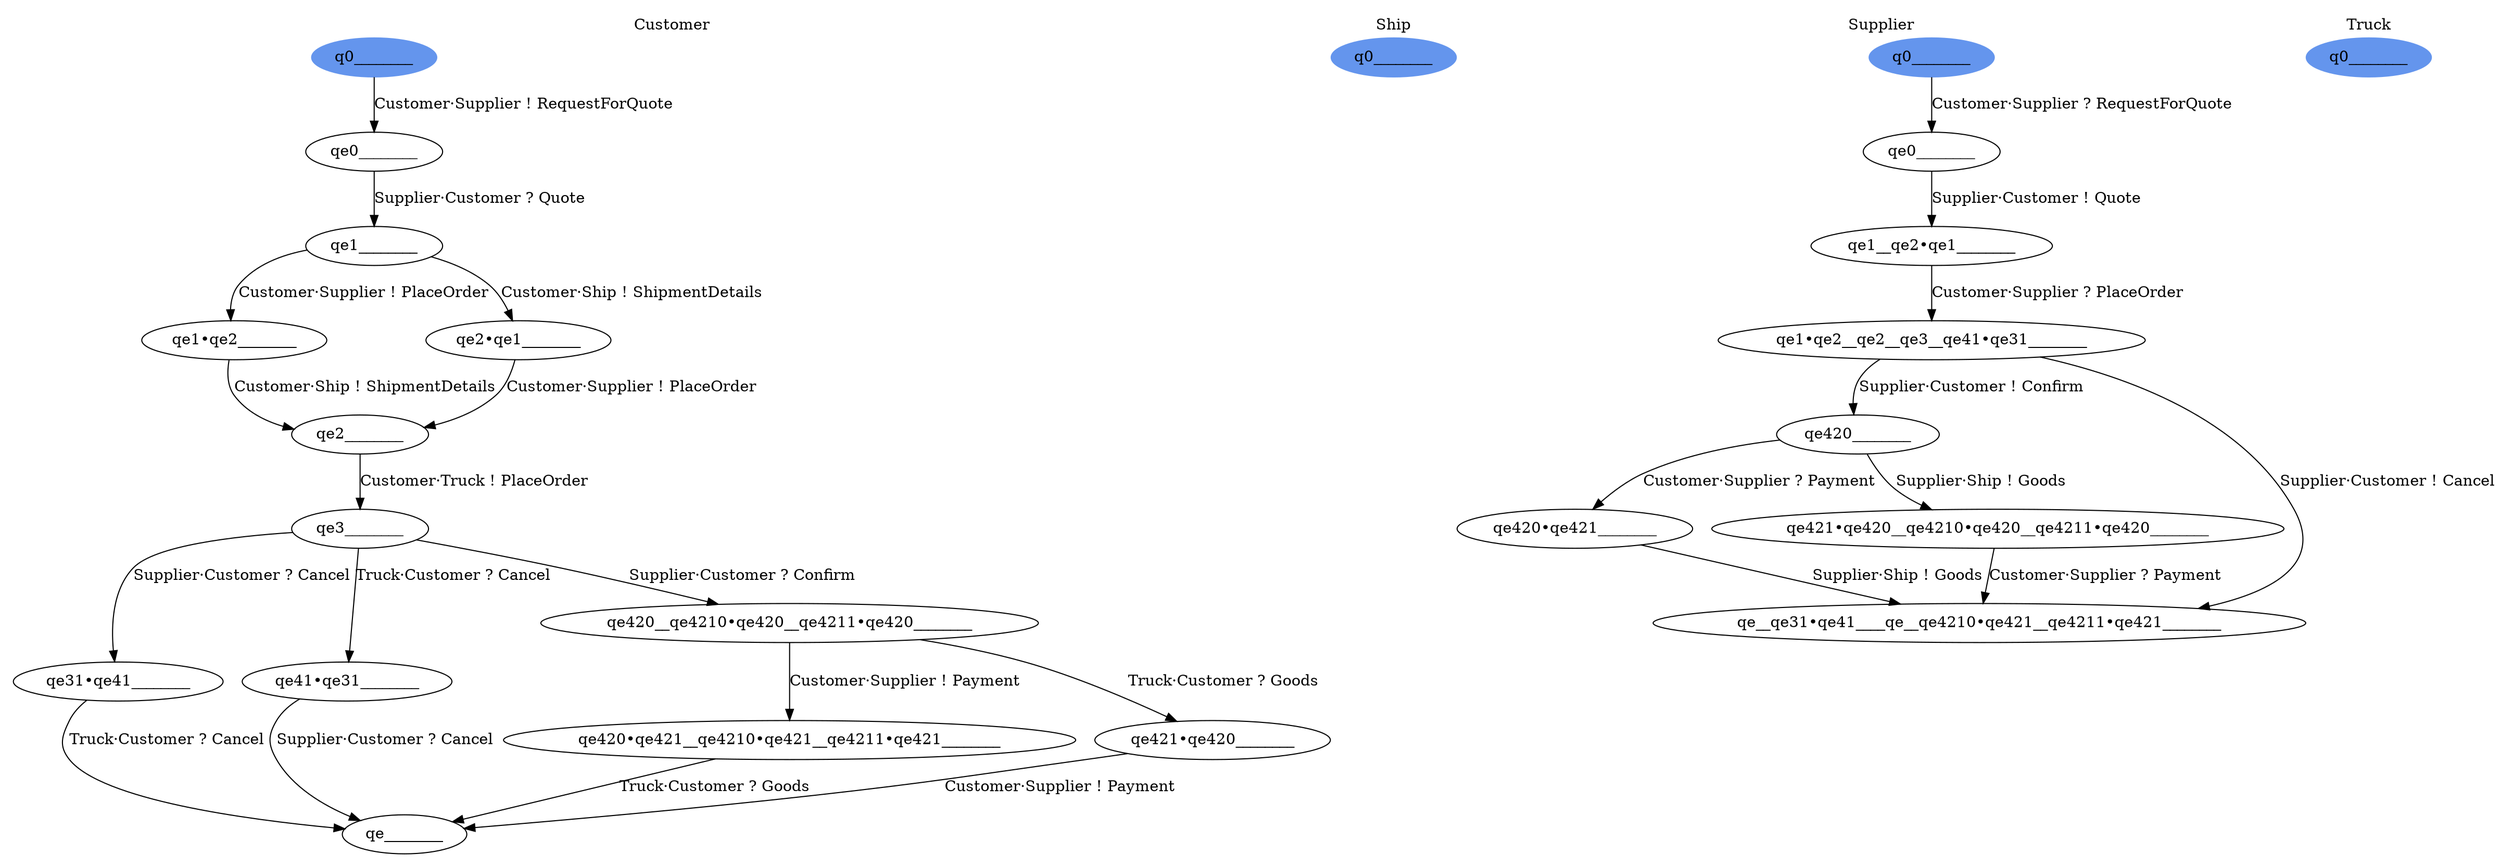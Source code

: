 digraph CFSMs {
 graph [color=white ratio=compress margin=0];
   subgraph cluster_Customer{
   label = Customer;
	Customerq0________	[style=filled, color=cornflowerblue]
	Customerq0________	[label = "q0________"];
	Customerqe0________	[label = "qe0________"];
	Customerqe1________	[label = "qe1________"];
	Customerqe1qe2________	[label = "qe1&bull;qe2________"];
	Customerqe2________	[label = "qe2________"];
	Customerqe2qe1________	[label = "qe2&bull;qe1________"];
	Customerqe31qe41________	[label = "qe31&bull;qe41________"];
	Customerqe3________	[label = "qe3________"];
	Customerqe41qe31________	[label = "qe41&bull;qe31________"];
	Customerqe420__qe4210qe420__qe4211qe420________	[label = "qe420__qe4210&bull;qe420__qe4211&bull;qe420________"];
	Customerqe420qe421__qe4210qe421__qe4211qe421________	[label = "qe420&bull;qe421__qe4210&bull;qe421__qe4211&bull;qe421________"];
	Customerqe421qe420________	[label = "qe421&bull;qe420________"];
	Customerqe________	[label = "qe________"];
	Customerq0________ -> Customerqe0________	[label = "Customer&middot;Supplier ! RequestForQuote"];
	Customerqe0________ -> Customerqe1________	[label = "Supplier&middot;Customer ? Quote"];
	Customerqe1________ -> Customerqe1qe2________	[label = "Customer&middot;Supplier ! PlaceOrder"];
	Customerqe1________ -> Customerqe2qe1________	[label = "Customer&middot;Ship ! ShipmentDetails"];
	Customerqe1qe2________ -> Customerqe2________	[label = "Customer&middot;Ship ! ShipmentDetails"];
	Customerqe2________ -> Customerqe3________	[label = "Customer&middot;Truck ! PlaceOrder"];
	Customerqe2qe1________ -> Customerqe2________	[label = "Customer&middot;Supplier ! PlaceOrder"];
	Customerqe31qe41________ -> Customerqe________	[label = "Truck&middot;Customer ? Cancel"];
	Customerqe3________ -> Customerqe31qe41________	[label = "Supplier&middot;Customer ? Cancel"];
	Customerqe3________ -> Customerqe41qe31________	[label = "Truck&middot;Customer ? Cancel"];
	Customerqe3________ -> Customerqe420__qe4210qe420__qe4211qe420________	[label = "Supplier&middot;Customer ? Confirm"];
	Customerqe41qe31________ -> Customerqe________	[label = "Supplier&middot;Customer ? Cancel"];
	Customerqe420__qe4210qe420__qe4211qe420________ -> Customerqe420qe421__qe4210qe421__qe4211qe421________	[label = "Customer&middot;Supplier ! Payment"];
	Customerqe420__qe4210qe420__qe4211qe420________ -> Customerqe421qe420________	[label = "Truck&middot;Customer ? Goods"];
	Customerqe420qe421__qe4210qe421__qe4211qe421________ -> Customerqe________	[label = "Truck&middot;Customer ? Goods"];
	Customerqe421qe420________ -> Customerqe________	[label = "Customer&middot;Supplier ! Payment"];
   }

   subgraph cluster_Ship{
   label = Ship;
	Shipq0________	[style=filled, color=cornflowerblue]
	Shipq0________	[label = "q0________"];
   }

   subgraph cluster_Supplier{
   label = Supplier;
	Supplierq0________	[style=filled, color=cornflowerblue]
	Supplierq0________	[label = "q0________"];
	Supplierqe0________	[label = "qe0________"];
	Supplierqe1__qe2qe1________	[label = "qe1__qe2&bull;qe1________"];
	Supplierqe1qe2__qe2__qe3__qe41qe31________	[label = "qe1&bull;qe2__qe2__qe3__qe41&bull;qe31________"];
	Supplierqe420________	[label = "qe420________"];
	Supplierqe420qe421________	[label = "qe420&bull;qe421________"];
	Supplierqe421qe420__qe4210qe420__qe4211qe420________	[label = "qe421&bull;qe420__qe4210&bull;qe420__qe4211&bull;qe420________"];
	Supplierqe__qe31qe41____qe__qe4210qe421__qe4211qe421________	[label = "qe__qe31&bull;qe41____qe__qe4210&bull;qe421__qe4211&bull;qe421________"];
	Supplierq0________ -> Supplierqe0________	[label = "Customer&middot;Supplier ? RequestForQuote"];
	Supplierqe0________ -> Supplierqe1__qe2qe1________	[label = "Supplier&middot;Customer ! Quote"];
	Supplierqe1__qe2qe1________ -> Supplierqe1qe2__qe2__qe3__qe41qe31________	[label = "Customer&middot;Supplier ? PlaceOrder"];
	Supplierqe1qe2__qe2__qe3__qe41qe31________ -> Supplierqe420________	[label = "Supplier&middot;Customer ! Confirm"];
	Supplierqe1qe2__qe2__qe3__qe41qe31________ -> Supplierqe__qe31qe41____qe__qe4210qe421__qe4211qe421________	[label = "Supplier&middot;Customer ! Cancel"];
	Supplierqe420________ -> Supplierqe420qe421________	[label = "Customer&middot;Supplier ? Payment"];
	Supplierqe420________ -> Supplierqe421qe420__qe4210qe420__qe4211qe420________	[label = "Supplier&middot;Ship ! Goods"];
	Supplierqe420qe421________ -> Supplierqe__qe31qe41____qe__qe4210qe421__qe4211qe421________	[label = "Supplier&middot;Ship ! Goods"];
	Supplierqe421qe420__qe4210qe420__qe4211qe420________ -> Supplierqe__qe31qe41____qe__qe4210qe421__qe4211qe421________	[label = "Customer&middot;Supplier ? Payment"];
   }

   subgraph cluster_Truck{
   label = Truck;
	Truckq0________	[style=filled, color=cornflowerblue]
	Truckq0________	[label = "q0________"];
   }

}


